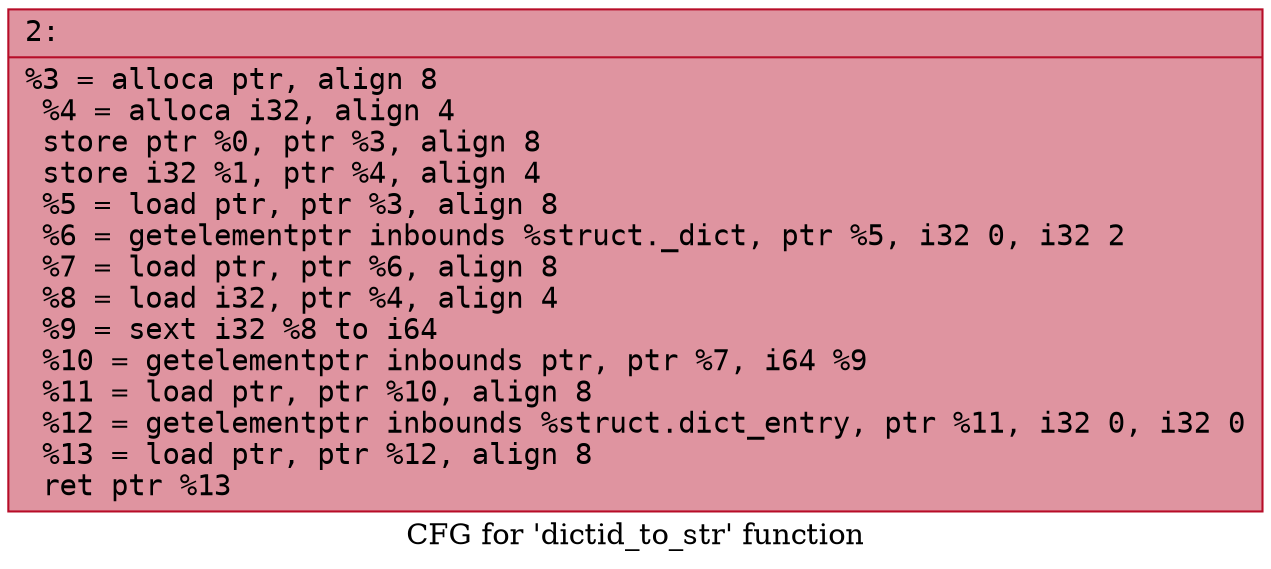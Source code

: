 digraph "CFG for 'dictid_to_str' function" {
	label="CFG for 'dictid_to_str' function";

	Node0x60000244ed00 [shape=record,color="#b70d28ff", style=filled, fillcolor="#b70d2870" fontname="Courier",label="{2:\l|  %3 = alloca ptr, align 8\l  %4 = alloca i32, align 4\l  store ptr %0, ptr %3, align 8\l  store i32 %1, ptr %4, align 4\l  %5 = load ptr, ptr %3, align 8\l  %6 = getelementptr inbounds %struct._dict, ptr %5, i32 0, i32 2\l  %7 = load ptr, ptr %6, align 8\l  %8 = load i32, ptr %4, align 4\l  %9 = sext i32 %8 to i64\l  %10 = getelementptr inbounds ptr, ptr %7, i64 %9\l  %11 = load ptr, ptr %10, align 8\l  %12 = getelementptr inbounds %struct.dict_entry, ptr %11, i32 0, i32 0\l  %13 = load ptr, ptr %12, align 8\l  ret ptr %13\l}"];
}
